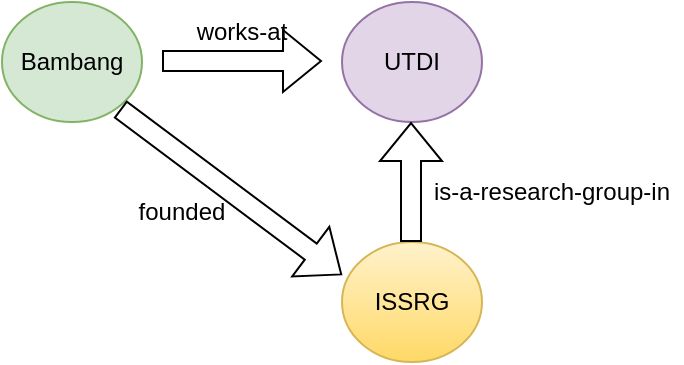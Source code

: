 <mxfile version="20.5.1" type="device"><diagram id="HppwFdnm45h8QhAhvMgJ" name="Halaman-1"><mxGraphModel dx="856" dy="413" grid="1" gridSize="10" guides="1" tooltips="1" connect="1" arrows="1" fold="1" page="1" pageScale="1" pageWidth="827" pageHeight="1169" math="0" shadow="0"><root><mxCell id="0"/><mxCell id="1" parent="0"/><mxCell id="lAuoJ9IXg5OWWqS98EUB-1" value="Bambang" style="ellipse;whiteSpace=wrap;html=1;fillColor=#d5e8d4;strokeColor=#82b366;" vertex="1" parent="1"><mxGeometry x="80" y="120" width="70" height="60" as="geometry"/></mxCell><mxCell id="lAuoJ9IXg5OWWqS98EUB-2" value="UTDI" style="ellipse;whiteSpace=wrap;html=1;fillColor=#e1d5e7;strokeColor=#9673a6;" vertex="1" parent="1"><mxGeometry x="250" y="120" width="70" height="60" as="geometry"/></mxCell><mxCell id="lAuoJ9IXg5OWWqS98EUB-3" value="ISSRG" style="ellipse;whiteSpace=wrap;html=1;fillColor=#fff2cc;strokeColor=#d6b656;gradientColor=#ffd966;" vertex="1" parent="1"><mxGeometry x="250" y="240" width="70" height="60" as="geometry"/></mxCell><mxCell id="lAuoJ9IXg5OWWqS98EUB-4" value="" style="shape=flexArrow;endArrow=classic;html=1;rounded=0;" edge="1" parent="1"><mxGeometry width="50" height="50" relative="1" as="geometry"><mxPoint x="284.5" y="240" as="sourcePoint"/><mxPoint x="284.5" y="180" as="targetPoint"/></mxGeometry></mxCell><mxCell id="lAuoJ9IXg5OWWqS98EUB-6" value="is-a-research-group-in" style="text;html=1;strokeColor=none;fillColor=none;align=center;verticalAlign=middle;whiteSpace=wrap;rounded=0;" vertex="1" parent="1"><mxGeometry x="290" y="200" width="130" height="30" as="geometry"/></mxCell><mxCell id="lAuoJ9IXg5OWWqS98EUB-7" value="" style="shape=flexArrow;endArrow=classic;html=1;rounded=0;" edge="1" parent="1"><mxGeometry width="50" height="50" relative="1" as="geometry"><mxPoint x="160" y="149.5" as="sourcePoint"/><mxPoint x="240" y="149.5" as="targetPoint"/></mxGeometry></mxCell><mxCell id="lAuoJ9IXg5OWWqS98EUB-9" value="works-at" style="text;html=1;strokeColor=none;fillColor=none;align=center;verticalAlign=middle;whiteSpace=wrap;rounded=0;" vertex="1" parent="1"><mxGeometry x="170" y="120" width="60" height="30" as="geometry"/></mxCell><mxCell id="lAuoJ9IXg5OWWqS98EUB-11" value="" style="shape=flexArrow;endArrow=classic;html=1;rounded=0;entryX=0.014;entryY=0.383;entryDx=0;entryDy=0;entryPerimeter=0;" edge="1" parent="1"><mxGeometry width="50" height="50" relative="1" as="geometry"><mxPoint x="139.02" y="173.51" as="sourcePoint"/><mxPoint x="250.0" y="256.49" as="targetPoint"/></mxGeometry></mxCell><mxCell id="lAuoJ9IXg5OWWqS98EUB-12" value="founded" style="text;html=1;strokeColor=none;fillColor=none;align=center;verticalAlign=middle;whiteSpace=wrap;rounded=0;" vertex="1" parent="1"><mxGeometry x="140" y="210" width="60" height="30" as="geometry"/></mxCell></root></mxGraphModel></diagram></mxfile>